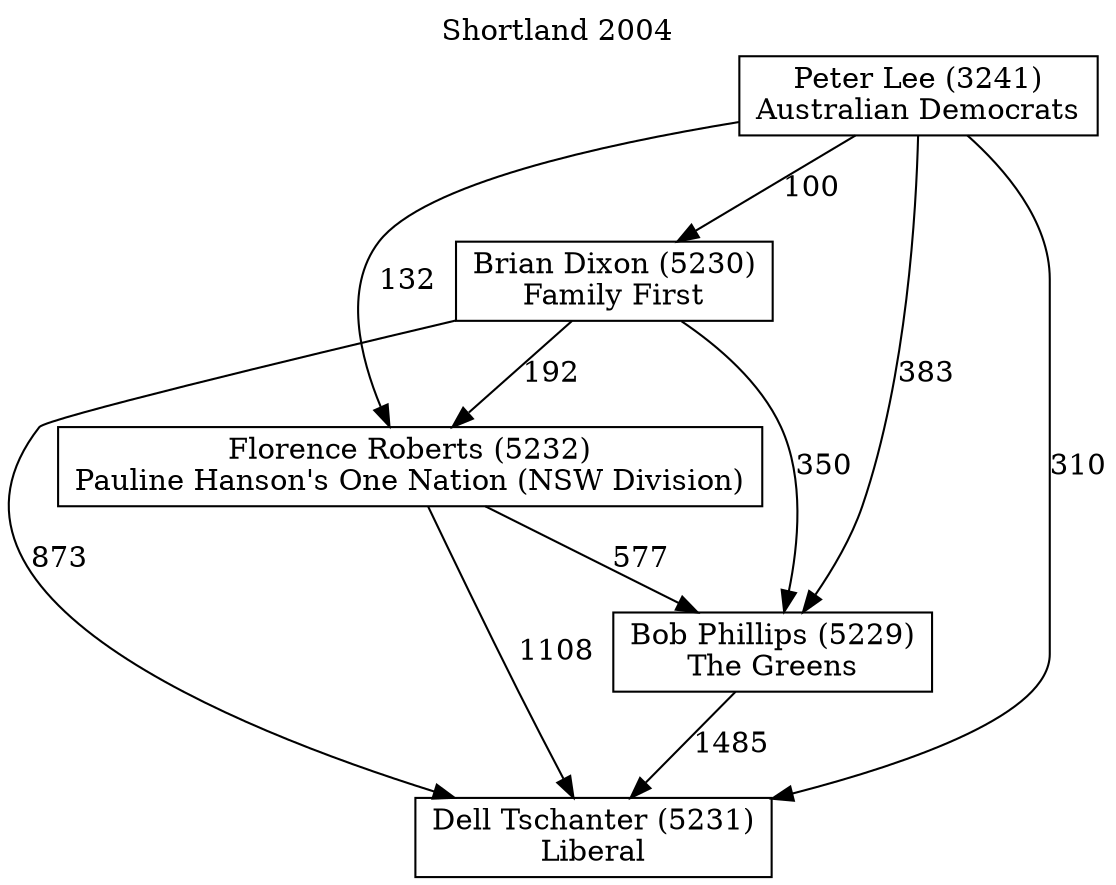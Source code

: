 // House preference flow
digraph "Dell Tschanter (5231)_Shortland_2004" {
	graph [label="Shortland 2004" labelloc=t mclimit=10]
	node [shape=box]
	"Dell Tschanter (5231)" [label="Dell Tschanter (5231)
Liberal"]
	"Bob Phillips (5229)" [label="Bob Phillips (5229)
The Greens"]
	"Florence Roberts (5232)" [label="Florence Roberts (5232)
Pauline Hanson's One Nation (NSW Division)"]
	"Brian Dixon (5230)" [label="Brian Dixon (5230)
Family First"]
	"Peter Lee (3241)" [label="Peter Lee (3241)
Australian Democrats"]
	"Bob Phillips (5229)" -> "Dell Tschanter (5231)" [label=1485]
	"Florence Roberts (5232)" -> "Bob Phillips (5229)" [label=577]
	"Brian Dixon (5230)" -> "Florence Roberts (5232)" [label=192]
	"Peter Lee (3241)" -> "Brian Dixon (5230)" [label=100]
	"Florence Roberts (5232)" -> "Dell Tschanter (5231)" [label=1108]
	"Brian Dixon (5230)" -> "Dell Tschanter (5231)" [label=873]
	"Peter Lee (3241)" -> "Dell Tschanter (5231)" [label=310]
	"Peter Lee (3241)" -> "Florence Roberts (5232)" [label=132]
	"Brian Dixon (5230)" -> "Bob Phillips (5229)" [label=350]
	"Peter Lee (3241)" -> "Bob Phillips (5229)" [label=383]
}
